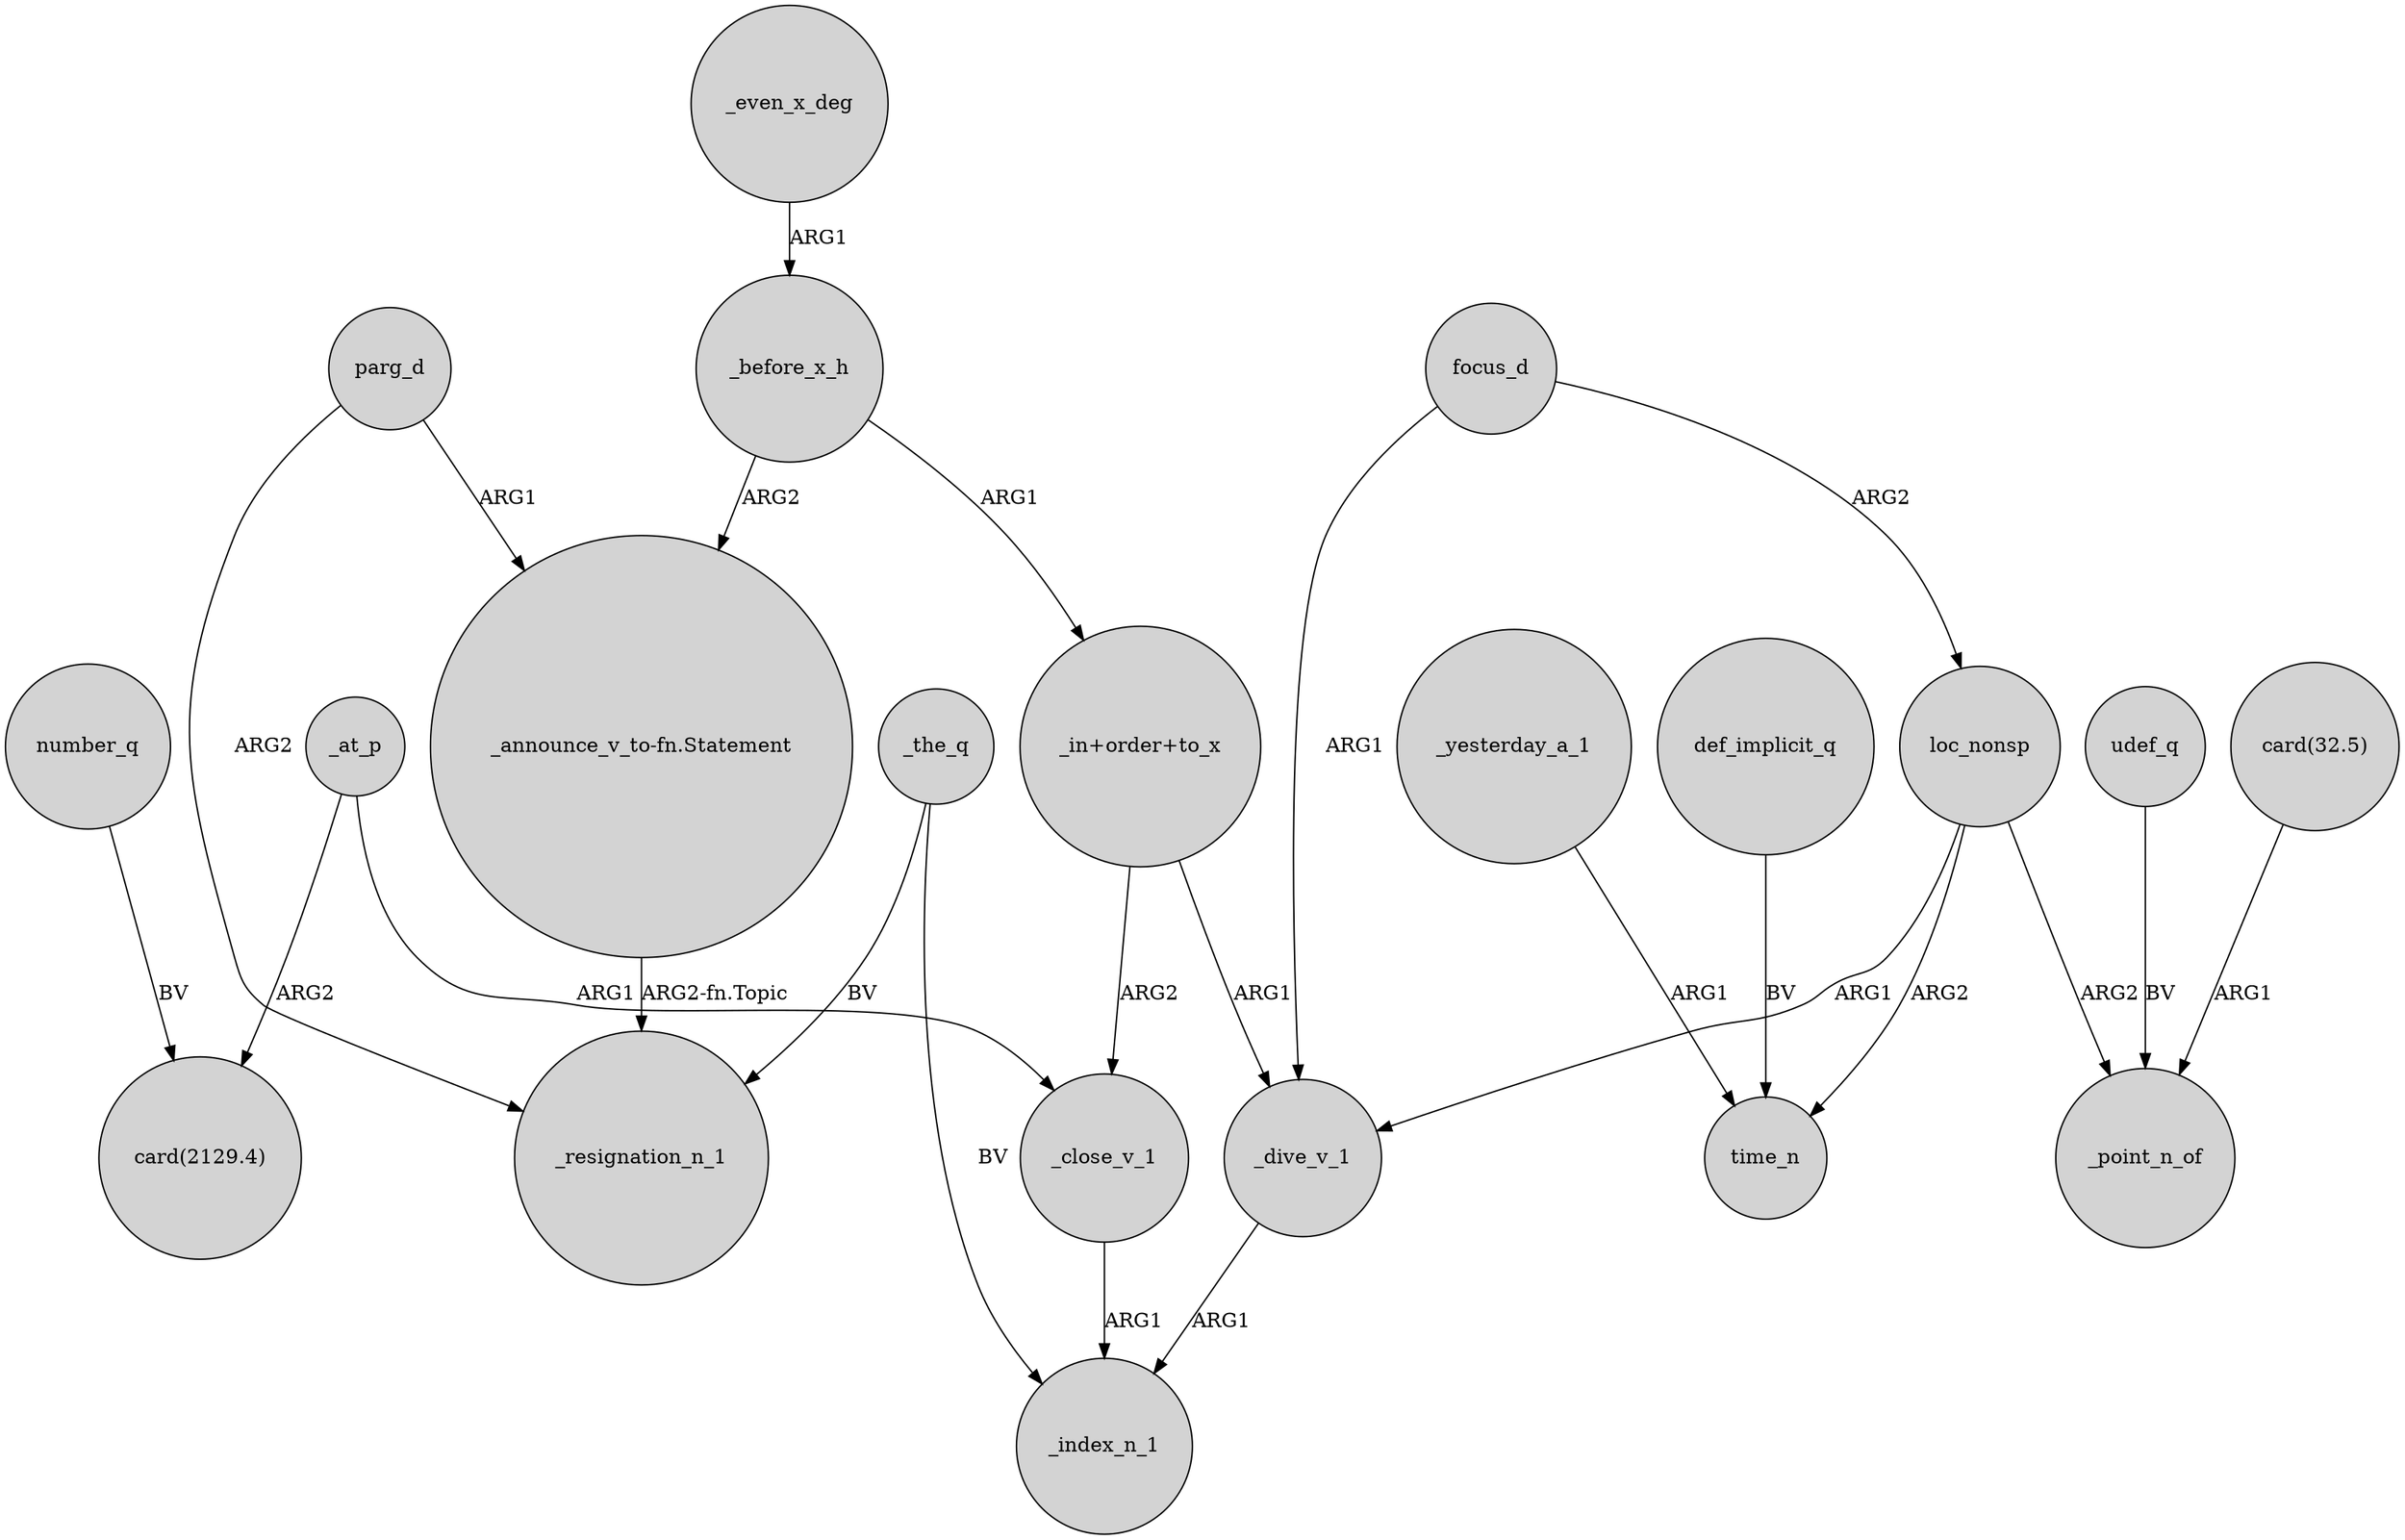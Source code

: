 digraph {
	node [shape=circle style=filled]
	"_in+order+to_x" -> _dive_v_1 [label=ARG1]
	"_announce_v_to-fn.Statement" -> _resignation_n_1 [label="ARG2-fn.Topic"]
	_at_p -> "card(2129.4)" [label=ARG2]
	focus_d -> loc_nonsp [label=ARG2]
	_yesterday_a_1 -> time_n [label=ARG1]
	loc_nonsp -> _point_n_of [label=ARG2]
	_even_x_deg -> _before_x_h [label=ARG1]
	number_q -> "card(2129.4)" [label=BV]
	_before_x_h -> "_in+order+to_x" [label=ARG1]
	_close_v_1 -> _index_n_1 [label=ARG1]
	_at_p -> _close_v_1 [label=ARG1]
	focus_d -> _dive_v_1 [label=ARG1]
	parg_d -> _resignation_n_1 [label=ARG2]
	"card(32.5)" -> _point_n_of [label=ARG1]
	loc_nonsp -> time_n [label=ARG2]
	_the_q -> _resignation_n_1 [label=BV]
	loc_nonsp -> _dive_v_1 [label=ARG1]
	parg_d -> "_announce_v_to-fn.Statement" [label=ARG1]
	_dive_v_1 -> _index_n_1 [label=ARG1]
	_before_x_h -> "_announce_v_to-fn.Statement" [label=ARG2]
	_the_q -> _index_n_1 [label=BV]
	"_in+order+to_x" -> _close_v_1 [label=ARG2]
	def_implicit_q -> time_n [label=BV]
	udef_q -> _point_n_of [label=BV]
}
